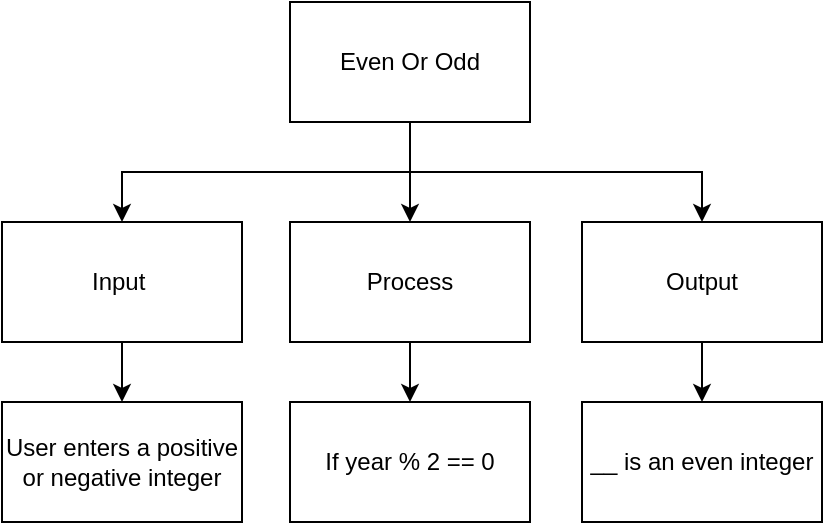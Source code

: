 <mxfile>
    <diagram id="_SLFHd_IrdBIVUttTYRm" name="Page-1">
        <mxGraphModel dx="438" dy="501" grid="1" gridSize="10" guides="1" tooltips="1" connect="1" arrows="1" fold="1" page="1" pageScale="1" pageWidth="850" pageHeight="1100" math="0" shadow="0">
            <root>
                <mxCell id="0"/>
                <mxCell id="1" parent="0"/>
                <mxCell id="2" style="edgeStyle=none;html=1;exitX=0.5;exitY=1;exitDx=0;exitDy=0;entryX=0.5;entryY=0;entryDx=0;entryDy=0;" edge="1" parent="1" source="5" target="9">
                    <mxGeometry relative="1" as="geometry"/>
                </mxCell>
                <mxCell id="3" style="edgeStyle=orthogonalEdgeStyle;html=1;exitX=0.5;exitY=1;exitDx=0;exitDy=0;entryX=0.5;entryY=0;entryDx=0;entryDy=0;rounded=0;" edge="1" parent="1" source="5" target="7">
                    <mxGeometry relative="1" as="geometry"/>
                </mxCell>
                <mxCell id="4" style="edgeStyle=orthogonalEdgeStyle;rounded=0;html=1;exitX=0.5;exitY=1;exitDx=0;exitDy=0;" edge="1" parent="1" source="5" target="11">
                    <mxGeometry relative="1" as="geometry"/>
                </mxCell>
                <mxCell id="5" value="Even Or Odd" style="rounded=0;whiteSpace=wrap;html=1;" vertex="1" parent="1">
                    <mxGeometry x="353" y="110" width="120" height="60" as="geometry"/>
                </mxCell>
                <mxCell id="6" style="edgeStyle=orthogonalEdgeStyle;rounded=0;html=1;exitX=0.5;exitY=1;exitDx=0;exitDy=0;entryX=0.5;entryY=0;entryDx=0;entryDy=0;" edge="1" parent="1" source="7" target="12">
                    <mxGeometry relative="1" as="geometry"/>
                </mxCell>
                <mxCell id="7" value="Input&amp;nbsp;" style="rounded=0;whiteSpace=wrap;html=1;" vertex="1" parent="1">
                    <mxGeometry x="209" y="220" width="120" height="60" as="geometry"/>
                </mxCell>
                <mxCell id="8" style="edgeStyle=orthogonalEdgeStyle;rounded=0;html=1;exitX=0.5;exitY=1;exitDx=0;exitDy=0;entryX=0.5;entryY=0;entryDx=0;entryDy=0;" edge="1" parent="1" source="9" target="13">
                    <mxGeometry relative="1" as="geometry"/>
                </mxCell>
                <mxCell id="9" value="Process" style="rounded=0;whiteSpace=wrap;html=1;" vertex="1" parent="1">
                    <mxGeometry x="353" y="220" width="120" height="60" as="geometry"/>
                </mxCell>
                <mxCell id="10" style="edgeStyle=orthogonalEdgeStyle;rounded=0;html=1;exitX=0.5;exitY=1;exitDx=0;exitDy=0;entryX=0.5;entryY=0;entryDx=0;entryDy=0;" edge="1" parent="1" source="11" target="14">
                    <mxGeometry relative="1" as="geometry"/>
                </mxCell>
                <mxCell id="11" value="Output" style="rounded=0;whiteSpace=wrap;html=1;" vertex="1" parent="1">
                    <mxGeometry x="499" y="220" width="120" height="60" as="geometry"/>
                </mxCell>
                <mxCell id="12" value="User enters a positive or negative integer" style="rounded=0;whiteSpace=wrap;html=1;" vertex="1" parent="1">
                    <mxGeometry x="209" y="310" width="120" height="60" as="geometry"/>
                </mxCell>
                <mxCell id="13" value="If year % 2 == 0" style="rounded=0;whiteSpace=wrap;html=1;" vertex="1" parent="1">
                    <mxGeometry x="353" y="310" width="120" height="60" as="geometry"/>
                </mxCell>
                <mxCell id="14" value="__ is an even integer" style="rounded=0;whiteSpace=wrap;html=1;" vertex="1" parent="1">
                    <mxGeometry x="499" y="310" width="120" height="60" as="geometry"/>
                </mxCell>
            </root>
        </mxGraphModel>
    </diagram>
</mxfile>